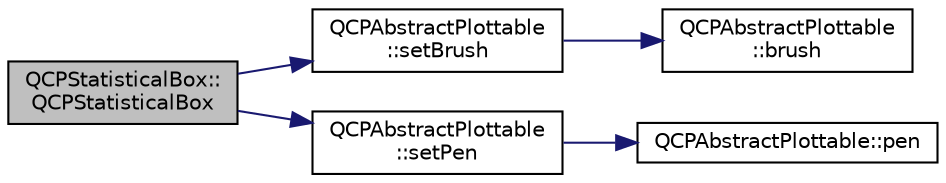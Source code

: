 digraph "QCPStatisticalBox::QCPStatisticalBox"
{
 // LATEX_PDF_SIZE
  edge [fontname="Helvetica",fontsize="10",labelfontname="Helvetica",labelfontsize="10"];
  node [fontname="Helvetica",fontsize="10",shape=record];
  rankdir="LR";
  Node1 [label="QCPStatisticalBox::\lQCPStatisticalBox",height=0.2,width=0.4,color="black", fillcolor="grey75", style="filled", fontcolor="black",tooltip=" "];
  Node1 -> Node2 [color="midnightblue",fontsize="10",style="solid",fontname="Helvetica"];
  Node2 [label="QCPAbstractPlottable\l::setBrush",height=0.2,width=0.4,color="black", fillcolor="white", style="filled",URL="$classQCPAbstractPlottable.html#a7a4b92144dca6453a1f0f210e27edc74",tooltip=" "];
  Node2 -> Node3 [color="midnightblue",fontsize="10",style="solid",fontname="Helvetica"];
  Node3 [label="QCPAbstractPlottable\l::brush",height=0.2,width=0.4,color="black", fillcolor="white", style="filled",URL="$classQCPAbstractPlottable.html#a893b4896dfd92b68b05b2600b80f5826",tooltip=" "];
  Node1 -> Node4 [color="midnightblue",fontsize="10",style="solid",fontname="Helvetica"];
  Node4 [label="QCPAbstractPlottable\l::setPen",height=0.2,width=0.4,color="black", fillcolor="white", style="filled",URL="$classQCPAbstractPlottable.html#ab74b09ae4c0e7e13142fe4b5bf46cac7",tooltip=" "];
  Node4 -> Node5 [color="midnightblue",fontsize="10",style="solid",fontname="Helvetica"];
  Node5 [label="QCPAbstractPlottable::pen",height=0.2,width=0.4,color="black", fillcolor="white", style="filled",URL="$classQCPAbstractPlottable.html#ad5972efc31344e5a7a78ab4f8864b2d3",tooltip=" "];
}
